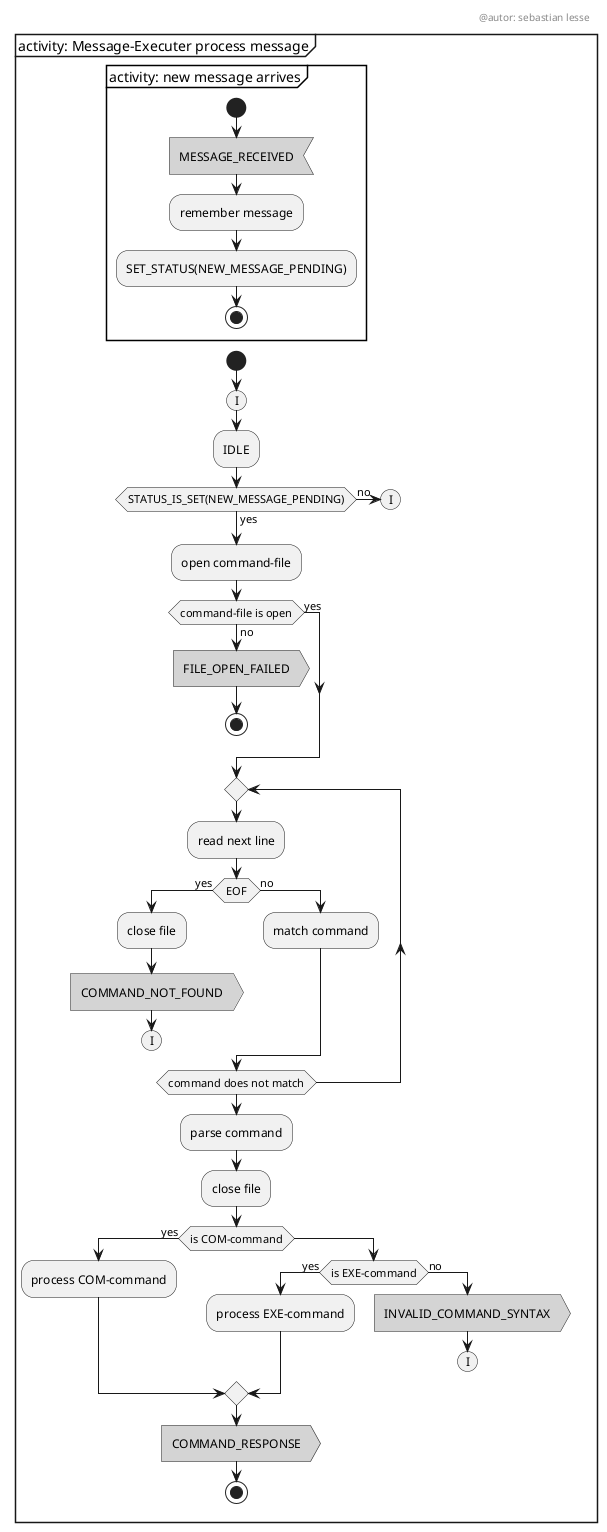 @startuml

skinparam monochrome true

header
@autor: sebastian lesse
endheader

mainframe activity: Message-Executer process message

partition "activity: new message arrives" {
	start
	#pink:MESSAGE_RECEIVED<
	:remember message;
	:SET_STATUS(NEW_MESSAGE_PENDING);
	stop
}

start

(I)
:IDLE;

if (STATUS_IS_SET(NEW_MESSAGE_PENDING)) then (no)
	(I)
else (yes)

endif

:open command-file;

if (command-file is open) then (no)
	#pink:FILE_OPEN_FAILED>
	stop
else (yes)

endif

repeat

:read next line;

if (EOF) then (yes)
	:close file;
	#pink:COMMAND_NOT_FOUND>
	(I)
	detach

else (no)
	:match command;
endif

repeatwhile (command does not match)
:parse command;
:close file;

if (is COM-command) then (yes)
	:process COM-command;
else 
	if (is EXE-command) then (yes)
		:process EXE-command;

	else (no)
		#pink:INVALID_COMMAND_SYNTAX>
		(I)
		detach
	endif
endif

#pink:COMMAND_RESPONSE>
stop

@enduml